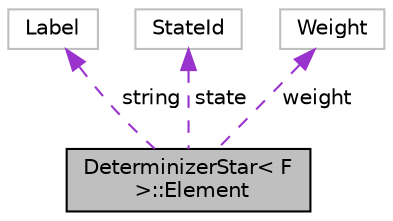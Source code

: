digraph "DeterminizerStar&lt; F &gt;::Element"
{
  edge [fontname="Helvetica",fontsize="10",labelfontname="Helvetica",labelfontsize="10"];
  node [fontname="Helvetica",fontsize="10",shape=record];
  Node1 [label="DeterminizerStar\< F\l \>::Element",height=0.2,width=0.4,color="black", fillcolor="grey75", style="filled", fontcolor="black"];
  Node2 -> Node1 [dir="back",color="darkorchid3",fontsize="10",style="dashed",label=" string" ,fontname="Helvetica"];
  Node2 [label="Label",height=0.2,width=0.4,color="grey75", fillcolor="white", style="filled"];
  Node3 -> Node1 [dir="back",color="darkorchid3",fontsize="10",style="dashed",label=" state" ,fontname="Helvetica"];
  Node3 [label="StateId",height=0.2,width=0.4,color="grey75", fillcolor="white", style="filled"];
  Node4 -> Node1 [dir="back",color="darkorchid3",fontsize="10",style="dashed",label=" weight" ,fontname="Helvetica"];
  Node4 [label="Weight",height=0.2,width=0.4,color="grey75", fillcolor="white", style="filled"];
}
